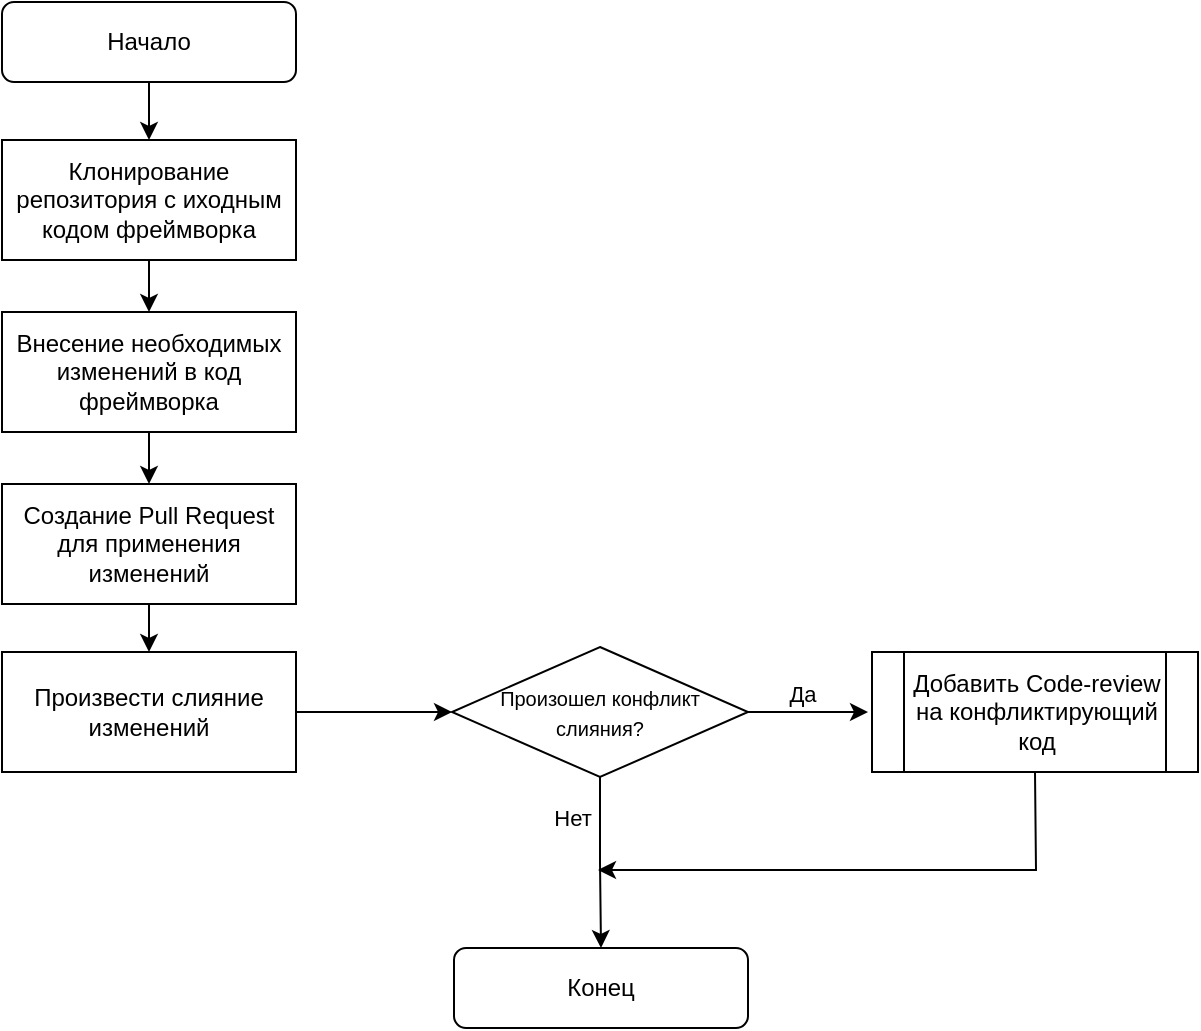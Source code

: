 <mxfile version="24.2.7" type="device">
  <diagram id="C5RBs43oDa-KdzZeNtuy" name="Page-1">
    <mxGraphModel dx="1195" dy="630" grid="0" gridSize="10" guides="1" tooltips="1" connect="1" arrows="1" fold="1" page="1" pageScale="1" pageWidth="827" pageHeight="1169" math="0" shadow="0">
      <root>
        <mxCell id="WIyWlLk6GJQsqaUBKTNV-0" />
        <mxCell id="WIyWlLk6GJQsqaUBKTNV-1" parent="WIyWlLk6GJQsqaUBKTNV-0" />
        <mxCell id="WIyWlLk6GJQsqaUBKTNV-3" value="Начало" style="rounded=1;whiteSpace=wrap;html=1;fontSize=12;glass=0;strokeWidth=1;shadow=0;" parent="WIyWlLk6GJQsqaUBKTNV-1" vertex="1">
          <mxGeometry x="160" y="80" width="147" height="40" as="geometry" />
        </mxCell>
        <mxCell id="za3xLyqI1pNUG1_gKH-S-4" value="Клонирование репозитория с иходным кодом фреймворка" style="rounded=0;whiteSpace=wrap;html=1;" vertex="1" parent="WIyWlLk6GJQsqaUBKTNV-1">
          <mxGeometry x="160" y="149" width="147" height="60" as="geometry" />
        </mxCell>
        <mxCell id="za3xLyqI1pNUG1_gKH-S-7" value="Внесение необходимых изменений в код фреймворка" style="rounded=0;whiteSpace=wrap;html=1;" vertex="1" parent="WIyWlLk6GJQsqaUBKTNV-1">
          <mxGeometry x="160" y="235" width="147" height="60" as="geometry" />
        </mxCell>
        <mxCell id="za3xLyqI1pNUG1_gKH-S-8" value="Создание Pull Request для применения изменений" style="rounded=0;whiteSpace=wrap;html=1;" vertex="1" parent="WIyWlLk6GJQsqaUBKTNV-1">
          <mxGeometry x="160" y="321" width="147" height="60" as="geometry" />
        </mxCell>
        <mxCell id="za3xLyqI1pNUG1_gKH-S-9" value="Конец" style="rounded=1;whiteSpace=wrap;html=1;fontSize=12;glass=0;strokeWidth=1;shadow=0;" vertex="1" parent="WIyWlLk6GJQsqaUBKTNV-1">
          <mxGeometry x="386" y="553" width="147" height="40" as="geometry" />
        </mxCell>
        <mxCell id="za3xLyqI1pNUG1_gKH-S-10" value="Произвести слияние изменений" style="rounded=0;whiteSpace=wrap;html=1;" vertex="1" parent="WIyWlLk6GJQsqaUBKTNV-1">
          <mxGeometry x="160" y="405" width="147" height="60" as="geometry" />
        </mxCell>
        <mxCell id="za3xLyqI1pNUG1_gKH-S-21" value="" style="edgeStyle=orthogonalEdgeStyle;rounded=0;orthogonalLoop=1;jettySize=auto;html=1;" edge="1" parent="WIyWlLk6GJQsqaUBKTNV-1" source="za3xLyqI1pNUG1_gKH-S-11" target="za3xLyqI1pNUG1_gKH-S-9">
          <mxGeometry relative="1" as="geometry" />
        </mxCell>
        <mxCell id="za3xLyqI1pNUG1_gKH-S-22" value="Нет" style="edgeLabel;html=1;align=center;verticalAlign=middle;resizable=0;points=[];" vertex="1" connectable="0" parent="za3xLyqI1pNUG1_gKH-S-21">
          <mxGeometry x="-0.554" y="1" relative="1" as="geometry">
            <mxPoint x="-15" y="1" as="offset" />
          </mxGeometry>
        </mxCell>
        <mxCell id="za3xLyqI1pNUG1_gKH-S-11" value="&lt;font style=&quot;font-size: 10px;&quot;&gt;Произошел конфликт слияния?&lt;/font&gt;" style="rhombus;whiteSpace=wrap;html=1;" vertex="1" parent="WIyWlLk6GJQsqaUBKTNV-1">
          <mxGeometry x="385" y="402.5" width="148" height="65" as="geometry" />
        </mxCell>
        <mxCell id="za3xLyqI1pNUG1_gKH-S-12" value="" style="endArrow=classic;html=1;rounded=0;exitX=0.5;exitY=1;exitDx=0;exitDy=0;entryX=0.5;entryY=0;entryDx=0;entryDy=0;" edge="1" parent="WIyWlLk6GJQsqaUBKTNV-1" source="WIyWlLk6GJQsqaUBKTNV-3" target="za3xLyqI1pNUG1_gKH-S-4">
          <mxGeometry width="50" height="50" relative="1" as="geometry">
            <mxPoint x="292" y="329" as="sourcePoint" />
            <mxPoint x="342" y="279" as="targetPoint" />
          </mxGeometry>
        </mxCell>
        <mxCell id="za3xLyqI1pNUG1_gKH-S-13" value="" style="endArrow=classic;html=1;rounded=0;exitX=0.5;exitY=1;exitDx=0;exitDy=0;entryX=0.5;entryY=0;entryDx=0;entryDy=0;" edge="1" parent="WIyWlLk6GJQsqaUBKTNV-1" source="za3xLyqI1pNUG1_gKH-S-4" target="za3xLyqI1pNUG1_gKH-S-7">
          <mxGeometry width="50" height="50" relative="1" as="geometry">
            <mxPoint x="344" y="239" as="sourcePoint" />
            <mxPoint x="394" y="189" as="targetPoint" />
          </mxGeometry>
        </mxCell>
        <mxCell id="za3xLyqI1pNUG1_gKH-S-14" value="" style="endArrow=classic;html=1;rounded=0;exitX=0.5;exitY=1;exitDx=0;exitDy=0;entryX=0.5;entryY=0;entryDx=0;entryDy=0;" edge="1" parent="WIyWlLk6GJQsqaUBKTNV-1" source="za3xLyqI1pNUG1_gKH-S-7" target="za3xLyqI1pNUG1_gKH-S-8">
          <mxGeometry width="50" height="50" relative="1" as="geometry">
            <mxPoint x="323" y="310" as="sourcePoint" />
            <mxPoint x="373" y="260" as="targetPoint" />
          </mxGeometry>
        </mxCell>
        <mxCell id="za3xLyqI1pNUG1_gKH-S-15" value="" style="endArrow=classic;html=1;rounded=0;exitX=0.5;exitY=1;exitDx=0;exitDy=0;entryX=0.5;entryY=0;entryDx=0;entryDy=0;" edge="1" parent="WIyWlLk6GJQsqaUBKTNV-1" source="za3xLyqI1pNUG1_gKH-S-8" target="za3xLyqI1pNUG1_gKH-S-10">
          <mxGeometry width="50" height="50" relative="1" as="geometry">
            <mxPoint x="351" y="384" as="sourcePoint" />
            <mxPoint x="401" y="334" as="targetPoint" />
          </mxGeometry>
        </mxCell>
        <mxCell id="za3xLyqI1pNUG1_gKH-S-16" value="" style="endArrow=classic;html=1;rounded=0;exitX=1;exitY=0.5;exitDx=0;exitDy=0;entryX=0;entryY=0.5;entryDx=0;entryDy=0;" edge="1" parent="WIyWlLk6GJQsqaUBKTNV-1" source="za3xLyqI1pNUG1_gKH-S-10" target="za3xLyqI1pNUG1_gKH-S-11">
          <mxGeometry width="50" height="50" relative="1" as="geometry">
            <mxPoint x="292" y="329" as="sourcePoint" />
            <mxPoint x="342" y="279" as="targetPoint" />
          </mxGeometry>
        </mxCell>
        <mxCell id="za3xLyqI1pNUG1_gKH-S-17" value="" style="endArrow=classic;html=1;rounded=0;exitX=1;exitY=0.5;exitDx=0;exitDy=0;" edge="1" parent="WIyWlLk6GJQsqaUBKTNV-1" source="za3xLyqI1pNUG1_gKH-S-11">
          <mxGeometry width="50" height="50" relative="1" as="geometry">
            <mxPoint x="561" y="467" as="sourcePoint" />
            <mxPoint x="593" y="435" as="targetPoint" />
          </mxGeometry>
        </mxCell>
        <mxCell id="za3xLyqI1pNUG1_gKH-S-18" value="Да" style="edgeLabel;html=1;align=center;verticalAlign=middle;resizable=0;points=[];" vertex="1" connectable="0" parent="za3xLyqI1pNUG1_gKH-S-17">
          <mxGeometry x="0.261" y="-2" relative="1" as="geometry">
            <mxPoint x="-11" y="-11" as="offset" />
          </mxGeometry>
        </mxCell>
        <mxCell id="za3xLyqI1pNUG1_gKH-S-19" value="Добавить Code-review на конфликтирующий код" style="shape=process;whiteSpace=wrap;html=1;backgroundOutline=1;" vertex="1" parent="WIyWlLk6GJQsqaUBKTNV-1">
          <mxGeometry x="595" y="405" width="163" height="60" as="geometry" />
        </mxCell>
        <mxCell id="za3xLyqI1pNUG1_gKH-S-20" value="" style="endArrow=classic;html=1;rounded=0;exitX=0.5;exitY=1;exitDx=0;exitDy=0;" edge="1" parent="WIyWlLk6GJQsqaUBKTNV-1" source="za3xLyqI1pNUG1_gKH-S-19">
          <mxGeometry width="50" height="50" relative="1" as="geometry">
            <mxPoint x="629" y="539" as="sourcePoint" />
            <mxPoint x="458" y="514" as="targetPoint" />
            <Array as="points">
              <mxPoint x="677" y="514" />
            </Array>
          </mxGeometry>
        </mxCell>
      </root>
    </mxGraphModel>
  </diagram>
</mxfile>
